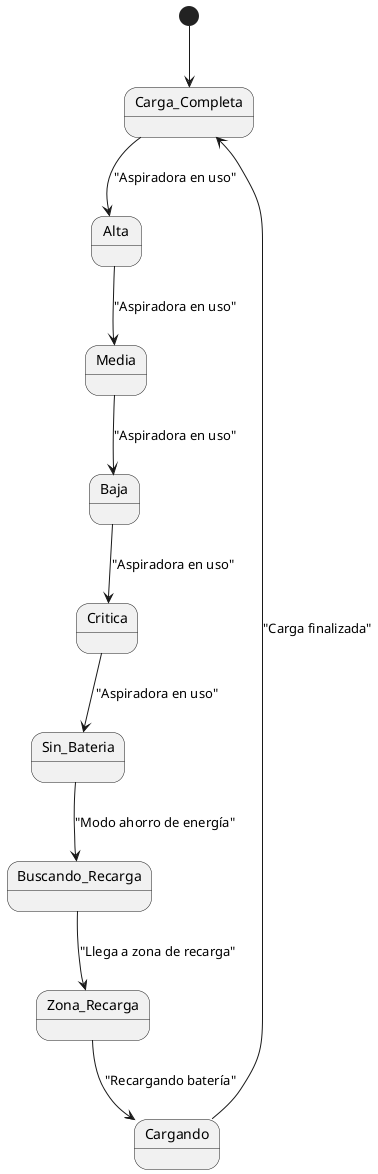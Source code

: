 @startuml
[*] --> Carga_Completa

Carga_Completa --> Alta : "Aspiradora en uso"
Alta --> Media : "Aspiradora en uso"
Media --> Baja : "Aspiradora en uso"
Baja --> Critica : "Aspiradora en uso"

Critica --> Sin_Bateria : "Aspiradora en uso"

Sin_Bateria --> Buscando_Recarga : "Modo ahorro de energía"
Buscando_Recarga --> Zona_Recarga : "Llega a zona de recarga"
Zona_Recarga --> Cargando : "Recargando batería"

Cargando --> Carga_Completa : "Carga finalizada"

@enduml
